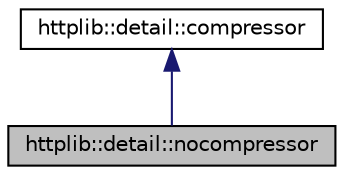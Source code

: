 digraph "httplib::detail::nocompressor"
{
 // LATEX_PDF_SIZE
  edge [fontname="Helvetica",fontsize="10",labelfontname="Helvetica",labelfontsize="10"];
  node [fontname="Helvetica",fontsize="10",shape=record];
  Node1 [label="httplib::detail::nocompressor",height=0.2,width=0.4,color="black", fillcolor="grey75", style="filled", fontcolor="black",tooltip=" "];
  Node2 -> Node1 [dir="back",color="midnightblue",fontsize="10",style="solid"];
  Node2 [label="httplib::detail::compressor",height=0.2,width=0.4,color="black", fillcolor="white", style="filled",URL="$classhttplib_1_1detail_1_1compressor.html",tooltip=" "];
}
